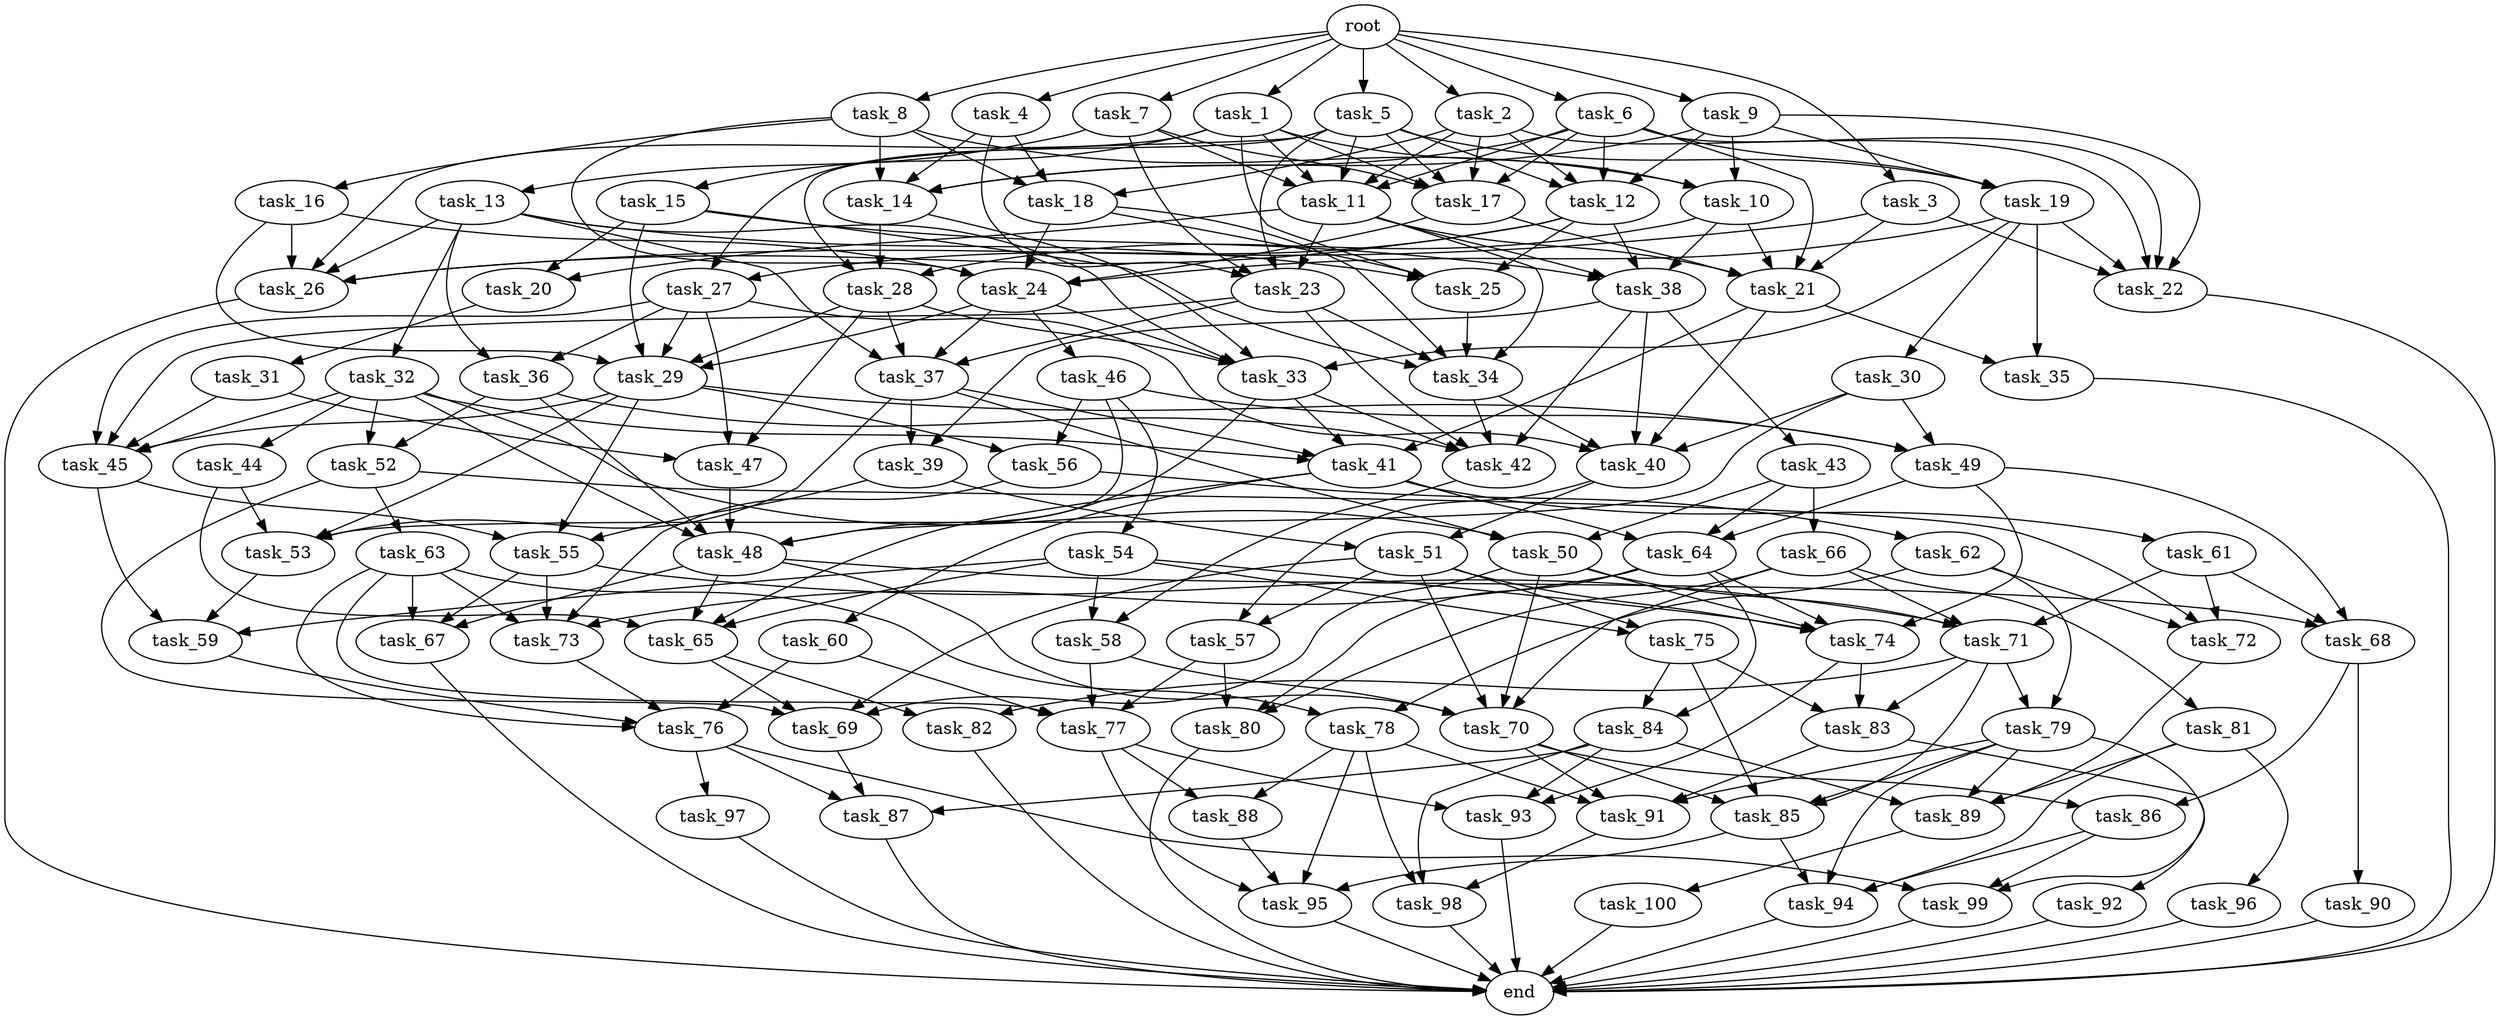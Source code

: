 digraph G {
  task_75 [size="3.485297e+11"];
  task_100 [size="8.323875e+11"];
  task_92 [size="2.506977e+11"];
  task_19 [size="1.317978e+11"];
  task_68 [size="8.190009e+11"];
  task_71 [size="4.746836e+10"];
  task_60 [size="6.847803e+11"];
  task_73 [size="4.887226e+11"];
  task_50 [size="1.643265e+11"];
  task_31 [size="4.624093e+11"];
  task_10 [size="4.580715e+11"];
  task_49 [size="4.722382e+11"];
  task_88 [size="2.631692e+11"];
  task_12 [size="7.973370e+11"];
  task_79 [size="2.798327e+11"];
  task_37 [size="7.686293e+11"];
  task_61 [size="6.555965e+11"];
  task_42 [size="3.495024e+11"];
  task_51 [size="5.255226e+10"];
  root [size="0.000000e+00"];
  task_56 [size="3.300018e+11"];
  task_95 [size="1.232401e+11"];
  task_22 [size="8.267394e+11"];
  task_32 [size="5.547042e+11"];
  task_25 [size="1.660122e+11"];
  task_99 [size="8.086496e+11"];
  task_96 [size="5.861080e+10"];
  task_36 [size="8.991259e+11"];
  task_16 [size="5.233277e+11"];
  task_33 [size="7.040494e+11"];
  task_27 [size="5.850762e+11"];
  task_89 [size="4.242549e+11"];
  end [size="0.000000e+00"];
  task_7 [size="8.216211e+11"];
  task_26 [size="9.476791e+11"];
  task_87 [size="3.109707e+10"];
  task_2 [size="2.013397e+11"];
  task_21 [size="9.076335e+11"];
  task_28 [size="6.326827e+11"];
  task_69 [size="8.912381e+11"];
  task_13 [size="9.990126e+11"];
  task_48 [size="8.096966e+11"];
  task_55 [size="4.254064e+11"];
  task_81 [size="5.688846e+11"];
  task_11 [size="3.016828e+11"];
  task_5 [size="5.221329e+11"];
  task_62 [size="8.267912e+11"];
  task_93 [size="4.023626e+11"];
  task_54 [size="5.125241e+11"];
  task_52 [size="2.192530e+11"];
  task_29 [size="6.854572e+11"];
  task_85 [size="4.874109e+11"];
  task_44 [size="2.984422e+11"];
  task_8 [size="5.742257e+11"];
  task_38 [size="9.610012e+11"];
  task_9 [size="4.870503e+11"];
  task_63 [size="7.062828e+11"];
  task_65 [size="3.428454e+11"];
  task_59 [size="6.233729e+11"];
  task_34 [size="8.649911e+11"];
  task_20 [size="5.937064e+11"];
  task_1 [size="1.813804e+11"];
  task_23 [size="4.412951e+11"];
  task_6 [size="1.264308e+11"];
  task_74 [size="9.695418e+10"];
  task_97 [size="3.037491e+11"];
  task_57 [size="6.212763e+11"];
  task_67 [size="9.818142e+11"];
  task_64 [size="7.065860e+11"];
  task_66 [size="4.966653e+10"];
  task_45 [size="2.663657e+11"];
  task_82 [size="2.787754e+11"];
  task_86 [size="6.778099e+11"];
  task_40 [size="8.174248e+11"];
  task_84 [size="9.056533e+11"];
  task_17 [size="5.345900e+11"];
  task_15 [size="9.210825e+11"];
  task_43 [size="4.067854e+10"];
  task_53 [size="4.760373e+10"];
  task_4 [size="5.933751e+10"];
  task_76 [size="6.547729e+11"];
  task_77 [size="1.424547e+11"];
  task_30 [size="6.443237e+11"];
  task_72 [size="9.856442e+11"];
  task_94 [size="3.139537e+11"];
  task_80 [size="1.983910e+10"];
  task_46 [size="1.552466e+11"];
  task_90 [size="3.186219e+11"];
  task_39 [size="2.741074e+11"];
  task_14 [size="9.622074e+11"];
  task_18 [size="4.004976e+11"];
  task_3 [size="3.693465e+10"];
  task_24 [size="1.125377e+11"];
  task_98 [size="4.744234e+10"];
  task_35 [size="2.268608e+11"];
  task_58 [size="3.490700e+11"];
  task_78 [size="7.052540e+11"];
  task_47 [size="1.259101e+11"];
  task_83 [size="4.767754e+10"];
  task_70 [size="4.583376e+11"];
  task_91 [size="5.269950e+11"];
  task_41 [size="3.516271e+11"];

  task_75 -> task_83 [size="1.589251e+07"];
  task_75 -> task_85 [size="1.218527e+08"];
  task_75 -> task_84 [size="4.528267e+08"];
  task_100 -> end [size="1.000000e-12"];
  task_92 -> end [size="1.000000e-12"];
  task_19 -> task_22 [size="1.653479e+08"];
  task_19 -> task_24 [size="2.250755e+07"];
  task_19 -> task_35 [size="1.134304e+08"];
  task_19 -> task_30 [size="6.443237e+08"];
  task_19 -> task_33 [size="1.408099e+08"];
  task_68 -> task_86 [size="3.389050e+08"];
  task_68 -> task_90 [size="3.186219e+08"];
  task_71 -> task_82 [size="1.393877e+08"];
  task_71 -> task_83 [size="1.589251e+07"];
  task_71 -> task_79 [size="1.399163e+08"];
  task_71 -> task_85 [size="1.218527e+08"];
  task_60 -> task_76 [size="1.636932e+08"];
  task_60 -> task_77 [size="3.561367e+07"];
  task_73 -> task_76 [size="1.636932e+08"];
  task_50 -> task_69 [size="2.228095e+08"];
  task_50 -> task_70 [size="9.166752e+07"];
  task_50 -> task_71 [size="1.186709e+07"];
  task_50 -> task_74 [size="1.939084e+07"];
  task_31 -> task_45 [size="5.327314e+07"];
  task_31 -> task_47 [size="4.197002e+07"];
  task_10 -> task_21 [size="1.815267e+08"];
  task_10 -> task_28 [size="2.108942e+08"];
  task_10 -> task_38 [size="2.402503e+08"];
  task_49 -> task_68 [size="2.730003e+08"];
  task_49 -> task_64 [size="2.355287e+08"];
  task_49 -> task_74 [size="1.939084e+07"];
  task_88 -> task_95 [size="3.081003e+07"];
  task_12 -> task_25 [size="4.150305e+07"];
  task_12 -> task_38 [size="2.402503e+08"];
  task_12 -> task_26 [size="1.895358e+08"];
  task_12 -> task_27 [size="2.925381e+08"];
  task_79 -> task_91 [size="1.317487e+08"];
  task_79 -> task_94 [size="7.848841e+07"];
  task_79 -> task_99 [size="2.695499e+08"];
  task_79 -> task_85 [size="1.218527e+08"];
  task_79 -> task_89 [size="1.060637e+08"];
  task_37 -> task_50 [size="5.477550e+07"];
  task_37 -> task_41 [size="8.790677e+07"];
  task_37 -> task_39 [size="1.370537e+08"];
  task_37 -> task_53 [size="1.190093e+07"];
  task_61 -> task_68 [size="2.730003e+08"];
  task_61 -> task_72 [size="3.285481e+08"];
  task_61 -> task_71 [size="1.186709e+07"];
  task_42 -> task_58 [size="1.745350e+08"];
  task_51 -> task_69 [size="2.228095e+08"];
  task_51 -> task_70 [size="9.166752e+07"];
  task_51 -> task_57 [size="3.106382e+08"];
  task_51 -> task_75 [size="1.742648e+08"];
  task_51 -> task_74 [size="1.939084e+07"];
  root -> task_4 [size="1.000000e-12"];
  root -> task_7 [size="1.000000e-12"];
  root -> task_9 [size="1.000000e-12"];
  root -> task_1 [size="1.000000e-12"];
  root -> task_5 [size="1.000000e-12"];
  root -> task_2 [size="1.000000e-12"];
  root -> task_3 [size="1.000000e-12"];
  root -> task_6 [size="1.000000e-12"];
  root -> task_8 [size="1.000000e-12"];
  task_56 -> task_73 [size="1.221806e+08"];
  task_56 -> task_62 [size="8.267912e+08"];
  task_95 -> end [size="1.000000e-12"];
  task_22 -> end [size="1.000000e-12"];
  task_32 -> task_45 [size="5.327314e+07"];
  task_32 -> task_50 [size="5.477550e+07"];
  task_32 -> task_44 [size="2.984422e+08"];
  task_32 -> task_48 [size="1.619393e+08"];
  task_32 -> task_41 [size="8.790677e+07"];
  task_32 -> task_52 [size="1.096265e+08"];
  task_25 -> task_34 [size="1.729982e+08"];
  task_99 -> end [size="1.000000e-12"];
  task_96 -> end [size="1.000000e-12"];
  task_36 -> task_48 [size="1.619393e+08"];
  task_36 -> task_42 [size="6.990048e+07"];
  task_36 -> task_52 [size="1.096265e+08"];
  task_16 -> task_24 [size="2.250755e+07"];
  task_16 -> task_26 [size="1.895358e+08"];
  task_16 -> task_29 [size="1.370914e+08"];
  task_33 -> task_48 [size="1.619393e+08"];
  task_33 -> task_41 [size="8.790677e+07"];
  task_33 -> task_42 [size="6.990048e+07"];
  task_27 -> task_45 [size="5.327314e+07"];
  task_27 -> task_36 [size="4.495630e+08"];
  task_27 -> task_47 [size="4.197002e+07"];
  task_27 -> task_40 [size="1.634850e+08"];
  task_27 -> task_29 [size="1.370914e+08"];
  task_89 -> task_100 [size="8.323875e+08"];
  task_7 -> task_13 [size="9.990126e+08"];
  task_7 -> task_11 [size="6.033657e+07"];
  task_7 -> task_23 [size="1.103238e+08"];
  task_7 -> task_17 [size="1.069180e+08"];
  task_26 -> end [size="1.000000e-12"];
  task_87 -> end [size="1.000000e-12"];
  task_2 -> task_17 [size="1.069180e+08"];
  task_2 -> task_18 [size="1.334992e+08"];
  task_2 -> task_12 [size="1.993343e+08"];
  task_2 -> task_11 [size="6.033657e+07"];
  task_2 -> task_22 [size="1.653479e+08"];
  task_21 -> task_41 [size="8.790677e+07"];
  task_21 -> task_35 [size="1.134304e+08"];
  task_21 -> task_40 [size="1.634850e+08"];
  task_28 -> task_37 [size="1.921573e+08"];
  task_28 -> task_47 [size="4.197002e+07"];
  task_28 -> task_29 [size="1.370914e+08"];
  task_28 -> task_33 [size="1.408099e+08"];
  task_69 -> task_87 [size="1.036569e+07"];
  task_13 -> task_37 [size="1.921573e+08"];
  task_13 -> task_36 [size="4.495630e+08"];
  task_13 -> task_26 [size="1.895358e+08"];
  task_13 -> task_32 [size="5.547042e+08"];
  task_13 -> task_33 [size="1.408099e+08"];
  task_13 -> task_25 [size="4.150305e+07"];
  task_48 -> task_68 [size="2.730003e+08"];
  task_48 -> task_70 [size="9.166752e+07"];
  task_48 -> task_65 [size="8.571134e+07"];
  task_48 -> task_67 [size="3.272714e+08"];
  task_55 -> task_71 [size="1.186709e+07"];
  task_55 -> task_73 [size="1.221806e+08"];
  task_55 -> task_67 [size="3.272714e+08"];
  task_81 -> task_94 [size="7.848841e+07"];
  task_81 -> task_89 [size="1.060637e+08"];
  task_81 -> task_96 [size="5.861080e+07"];
  task_11 -> task_34 [size="1.729982e+08"];
  task_11 -> task_21 [size="1.815267e+08"];
  task_11 -> task_38 [size="2.402503e+08"];
  task_11 -> task_20 [size="2.968532e+08"];
  task_11 -> task_23 [size="1.103238e+08"];
  task_5 -> task_11 [size="6.033657e+07"];
  task_5 -> task_23 [size="1.103238e+08"];
  task_5 -> task_17 [size="1.069180e+08"];
  task_5 -> task_27 [size="2.925381e+08"];
  task_5 -> task_28 [size="2.108942e+08"];
  task_5 -> task_12 [size="1.993343e+08"];
  task_5 -> task_19 [size="4.393261e+07"];
  task_62 -> task_72 [size="3.285481e+08"];
  task_62 -> task_78 [size="3.526270e+08"];
  task_62 -> task_79 [size="1.399163e+08"];
  task_93 -> end [size="1.000000e-12"];
  task_54 -> task_75 [size="1.742648e+08"];
  task_54 -> task_58 [size="1.745350e+08"];
  task_54 -> task_59 [size="2.077910e+08"];
  task_54 -> task_65 [size="8.571134e+07"];
  task_54 -> task_74 [size="1.939084e+07"];
  task_52 -> task_69 [size="2.228095e+08"];
  task_52 -> task_72 [size="3.285481e+08"];
  task_52 -> task_63 [size="7.062828e+08"];
  task_29 -> task_45 [size="5.327314e+07"];
  task_29 -> task_49 [size="1.574127e+08"];
  task_29 -> task_53 [size="1.190093e+07"];
  task_29 -> task_56 [size="1.650009e+08"];
  task_29 -> task_55 [size="1.418021e+08"];
  task_85 -> task_94 [size="7.848841e+07"];
  task_85 -> task_95 [size="3.081003e+07"];
  task_44 -> task_53 [size="1.190093e+07"];
  task_44 -> task_65 [size="8.571134e+07"];
  task_8 -> task_10 [size="1.526905e+08"];
  task_8 -> task_24 [size="2.250755e+07"];
  task_8 -> task_16 [size="5.233277e+08"];
  task_8 -> task_14 [size="2.405518e+08"];
  task_8 -> task_18 [size="1.334992e+08"];
  task_38 -> task_40 [size="1.634850e+08"];
  task_38 -> task_43 [size="4.067854e+07"];
  task_38 -> task_42 [size="6.990048e+07"];
  task_38 -> task_39 [size="1.370537e+08"];
  task_9 -> task_22 [size="1.653479e+08"];
  task_9 -> task_12 [size="1.993343e+08"];
  task_9 -> task_14 [size="2.405518e+08"];
  task_9 -> task_19 [size="4.393261e+07"];
  task_9 -> task_10 [size="1.526905e+08"];
  task_63 -> task_76 [size="1.636932e+08"];
  task_63 -> task_77 [size="3.561367e+07"];
  task_63 -> task_67 [size="3.272714e+08"];
  task_63 -> task_78 [size="3.526270e+08"];
  task_63 -> task_73 [size="1.221806e+08"];
  task_65 -> task_69 [size="2.228095e+08"];
  task_65 -> task_82 [size="1.393877e+08"];
  task_59 -> task_76 [size="1.636932e+08"];
  task_34 -> task_42 [size="6.990048e+07"];
  task_34 -> task_40 [size="1.634850e+08"];
  task_20 -> task_31 [size="4.624093e+08"];
  task_1 -> task_26 [size="1.895358e+08"];
  task_1 -> task_11 [size="6.033657e+07"];
  task_1 -> task_17 [size="1.069180e+08"];
  task_1 -> task_25 [size="4.150305e+07"];
  task_1 -> task_15 [size="9.210825e+08"];
  task_1 -> task_10 [size="1.526905e+08"];
  task_23 -> task_34 [size="1.729982e+08"];
  task_23 -> task_37 [size="1.921573e+08"];
  task_23 -> task_42 [size="6.990048e+07"];
  task_23 -> task_45 [size="5.327314e+07"];
  task_6 -> task_14 [size="2.405518e+08"];
  task_6 -> task_11 [size="6.033657e+07"];
  task_6 -> task_21 [size="1.815267e+08"];
  task_6 -> task_17 [size="1.069180e+08"];
  task_6 -> task_22 [size="1.653479e+08"];
  task_6 -> task_12 [size="1.993343e+08"];
  task_6 -> task_19 [size="4.393261e+07"];
  task_74 -> task_83 [size="1.589251e+07"];
  task_74 -> task_93 [size="1.341209e+08"];
  task_97 -> end [size="1.000000e-12"];
  task_57 -> task_77 [size="3.561367e+07"];
  task_57 -> task_80 [size="6.613032e+06"];
  task_67 -> end [size="1.000000e-12"];
  task_64 -> task_80 [size="6.613032e+06"];
  task_64 -> task_74 [size="1.939084e+07"];
  task_64 -> task_73 [size="1.221806e+08"];
  task_64 -> task_84 [size="4.528267e+08"];
  task_66 -> task_70 [size="9.166752e+07"];
  task_66 -> task_81 [size="5.688846e+08"];
  task_66 -> task_71 [size="1.186709e+07"];
  task_66 -> task_80 [size="6.613032e+06"];
  task_45 -> task_59 [size="2.077910e+08"];
  task_45 -> task_55 [size="1.418021e+08"];
  task_82 -> end [size="1.000000e-12"];
  task_86 -> task_94 [size="7.848841e+07"];
  task_86 -> task_99 [size="2.695499e+08"];
  task_40 -> task_57 [size="3.106382e+08"];
  task_40 -> task_51 [size="2.627613e+07"];
  task_84 -> task_98 [size="1.581411e+07"];
  task_84 -> task_89 [size="1.060637e+08"];
  task_84 -> task_87 [size="1.036569e+07"];
  task_84 -> task_93 [size="1.341209e+08"];
  task_17 -> task_21 [size="1.815267e+08"];
  task_17 -> task_24 [size="2.250755e+07"];
  task_15 -> task_34 [size="1.729982e+08"];
  task_15 -> task_38 [size="2.402503e+08"];
  task_15 -> task_20 [size="2.968532e+08"];
  task_15 -> task_29 [size="1.370914e+08"];
  task_43 -> task_50 [size="5.477550e+07"];
  task_43 -> task_66 [size="4.966653e+07"];
  task_43 -> task_64 [size="2.355287e+08"];
  task_53 -> task_59 [size="2.077910e+08"];
  task_4 -> task_14 [size="2.405518e+08"];
  task_4 -> task_23 [size="1.103238e+08"];
  task_4 -> task_18 [size="1.334992e+08"];
  task_76 -> task_99 [size="2.695499e+08"];
  task_76 -> task_87 [size="1.036569e+07"];
  task_76 -> task_97 [size="3.037491e+08"];
  task_77 -> task_88 [size="1.315846e+08"];
  task_77 -> task_95 [size="3.081003e+07"];
  task_77 -> task_93 [size="1.341209e+08"];
  task_30 -> task_49 [size="1.574127e+08"];
  task_30 -> task_40 [size="1.634850e+08"];
  task_30 -> task_53 [size="1.190093e+07"];
  task_72 -> task_89 [size="1.060637e+08"];
  task_94 -> end [size="1.000000e-12"];
  task_80 -> end [size="1.000000e-12"];
  task_46 -> task_48 [size="1.619393e+08"];
  task_46 -> task_49 [size="1.574127e+08"];
  task_46 -> task_54 [size="5.125241e+08"];
  task_46 -> task_56 [size="1.650009e+08"];
  task_90 -> end [size="1.000000e-12"];
  task_39 -> task_51 [size="2.627613e+07"];
  task_39 -> task_55 [size="1.418021e+08"];
  task_14 -> task_28 [size="2.108942e+08"];
  task_14 -> task_33 [size="1.408099e+08"];
  task_18 -> task_34 [size="1.729982e+08"];
  task_18 -> task_24 [size="2.250755e+07"];
  task_18 -> task_25 [size="4.150305e+07"];
  task_3 -> task_21 [size="1.815267e+08"];
  task_3 -> task_26 [size="1.895358e+08"];
  task_3 -> task_22 [size="1.653479e+08"];
  task_24 -> task_37 [size="1.921573e+08"];
  task_24 -> task_33 [size="1.408099e+08"];
  task_24 -> task_29 [size="1.370914e+08"];
  task_24 -> task_46 [size="1.552466e+08"];
  task_98 -> end [size="1.000000e-12"];
  task_35 -> end [size="1.000000e-12"];
  task_58 -> task_77 [size="3.561367e+07"];
  task_58 -> task_70 [size="9.166752e+07"];
  task_78 -> task_91 [size="1.317487e+08"];
  task_78 -> task_88 [size="1.315846e+08"];
  task_78 -> task_98 [size="1.581411e+07"];
  task_78 -> task_95 [size="3.081003e+07"];
  task_47 -> task_48 [size="1.619393e+08"];
  task_83 -> task_91 [size="1.317487e+08"];
  task_83 -> task_92 [size="2.506977e+08"];
  task_70 -> task_91 [size="1.317487e+08"];
  task_70 -> task_86 [size="3.389050e+08"];
  task_70 -> task_85 [size="1.218527e+08"];
  task_91 -> task_98 [size="1.581411e+07"];
  task_41 -> task_61 [size="6.555965e+08"];
  task_41 -> task_60 [size="6.847803e+08"];
  task_41 -> task_64 [size="2.355287e+08"];
  task_41 -> task_65 [size="8.571134e+07"];
}
